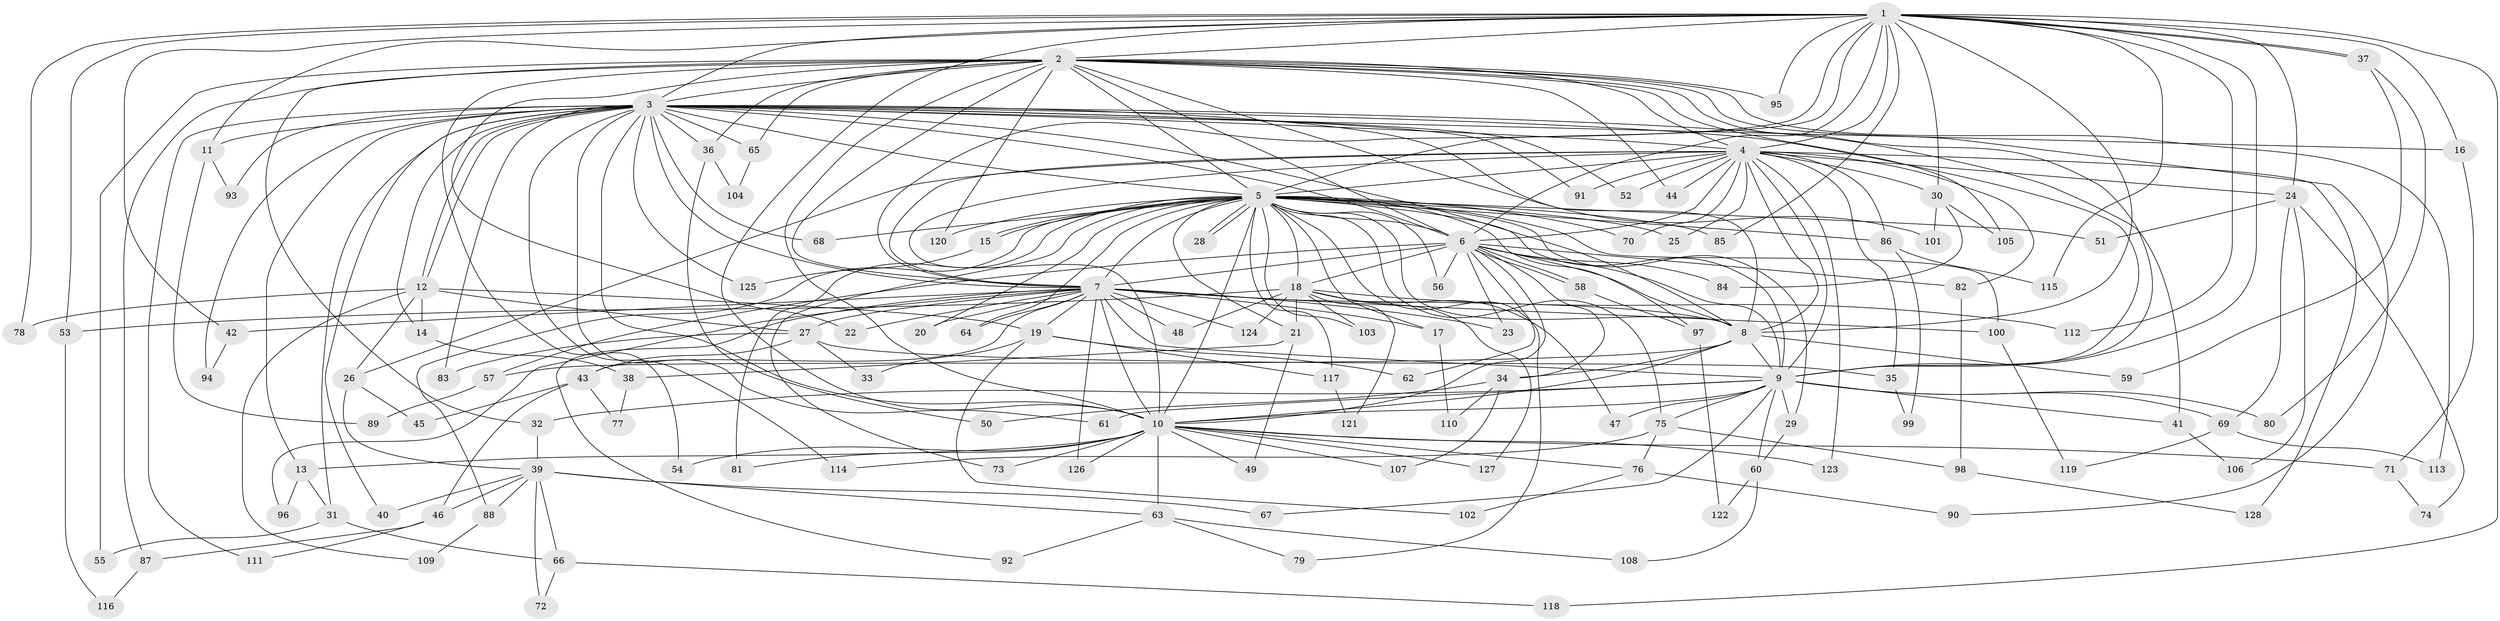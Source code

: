 // coarse degree distribution, {22: 0.019230769230769232, 13: 0.057692307692307696, 12: 0.019230769230769232, 28: 0.019230769230769232, 14: 0.019230769230769232, 17: 0.019230769230769232, 15: 0.019230769230769232, 5: 0.07692307692307693, 8: 0.038461538461538464, 2: 0.36538461538461536, 10: 0.038461538461538464, 7: 0.019230769230769232, 4: 0.057692307692307696, 6: 0.07692307692307693, 3: 0.1346153846153846, 1: 0.019230769230769232}
// Generated by graph-tools (version 1.1) at 2025/49/03/04/25 22:49:41]
// undirected, 128 vertices, 281 edges
graph export_dot {
  node [color=gray90,style=filled];
  1;
  2;
  3;
  4;
  5;
  6;
  7;
  8;
  9;
  10;
  11;
  12;
  13;
  14;
  15;
  16;
  17;
  18;
  19;
  20;
  21;
  22;
  23;
  24;
  25;
  26;
  27;
  28;
  29;
  30;
  31;
  32;
  33;
  34;
  35;
  36;
  37;
  38;
  39;
  40;
  41;
  42;
  43;
  44;
  45;
  46;
  47;
  48;
  49;
  50;
  51;
  52;
  53;
  54;
  55;
  56;
  57;
  58;
  59;
  60;
  61;
  62;
  63;
  64;
  65;
  66;
  67;
  68;
  69;
  70;
  71;
  72;
  73;
  74;
  75;
  76;
  77;
  78;
  79;
  80;
  81;
  82;
  83;
  84;
  85;
  86;
  87;
  88;
  89;
  90;
  91;
  92;
  93;
  94;
  95;
  96;
  97;
  98;
  99;
  100;
  101;
  102;
  103;
  104;
  105;
  106;
  107;
  108;
  109;
  110;
  111;
  112;
  113;
  114;
  115;
  116;
  117;
  118;
  119;
  120;
  121;
  122;
  123;
  124;
  125;
  126;
  127;
  128;
  1 -- 2;
  1 -- 3;
  1 -- 4;
  1 -- 5;
  1 -- 6;
  1 -- 7;
  1 -- 8;
  1 -- 9;
  1 -- 10;
  1 -- 11;
  1 -- 16;
  1 -- 24;
  1 -- 30;
  1 -- 37;
  1 -- 37;
  1 -- 42;
  1 -- 53;
  1 -- 78;
  1 -- 85;
  1 -- 95;
  1 -- 112;
  1 -- 115;
  1 -- 118;
  2 -- 3;
  2 -- 4;
  2 -- 5;
  2 -- 6;
  2 -- 7;
  2 -- 8;
  2 -- 9;
  2 -- 10;
  2 -- 22;
  2 -- 32;
  2 -- 36;
  2 -- 44;
  2 -- 54;
  2 -- 55;
  2 -- 65;
  2 -- 87;
  2 -- 90;
  2 -- 95;
  2 -- 105;
  2 -- 113;
  2 -- 120;
  3 -- 4;
  3 -- 5;
  3 -- 6;
  3 -- 7;
  3 -- 8;
  3 -- 9;
  3 -- 10;
  3 -- 11;
  3 -- 12;
  3 -- 12;
  3 -- 13;
  3 -- 14;
  3 -- 16;
  3 -- 31;
  3 -- 36;
  3 -- 40;
  3 -- 41;
  3 -- 52;
  3 -- 61;
  3 -- 65;
  3 -- 68;
  3 -- 83;
  3 -- 91;
  3 -- 93;
  3 -- 94;
  3 -- 101;
  3 -- 111;
  3 -- 114;
  3 -- 125;
  4 -- 5;
  4 -- 6;
  4 -- 7;
  4 -- 8;
  4 -- 9;
  4 -- 10;
  4 -- 24;
  4 -- 25;
  4 -- 26;
  4 -- 30;
  4 -- 35;
  4 -- 44;
  4 -- 52;
  4 -- 70;
  4 -- 82;
  4 -- 86;
  4 -- 91;
  4 -- 123;
  4 -- 128;
  5 -- 6;
  5 -- 7;
  5 -- 8;
  5 -- 9;
  5 -- 10;
  5 -- 15;
  5 -- 15;
  5 -- 17;
  5 -- 18;
  5 -- 20;
  5 -- 21;
  5 -- 25;
  5 -- 28;
  5 -- 28;
  5 -- 29;
  5 -- 51;
  5 -- 56;
  5 -- 64;
  5 -- 68;
  5 -- 70;
  5 -- 73;
  5 -- 75;
  5 -- 79;
  5 -- 81;
  5 -- 85;
  5 -- 86;
  5 -- 88;
  5 -- 97;
  5 -- 100;
  5 -- 103;
  5 -- 117;
  5 -- 120;
  6 -- 7;
  6 -- 8;
  6 -- 9;
  6 -- 10;
  6 -- 18;
  6 -- 23;
  6 -- 34;
  6 -- 56;
  6 -- 57;
  6 -- 58;
  6 -- 58;
  6 -- 62;
  6 -- 82;
  6 -- 84;
  7 -- 8;
  7 -- 9;
  7 -- 10;
  7 -- 17;
  7 -- 19;
  7 -- 20;
  7 -- 22;
  7 -- 23;
  7 -- 27;
  7 -- 42;
  7 -- 43;
  7 -- 48;
  7 -- 64;
  7 -- 92;
  7 -- 96;
  7 -- 100;
  7 -- 124;
  7 -- 126;
  8 -- 9;
  8 -- 10;
  8 -- 34;
  8 -- 57;
  8 -- 59;
  9 -- 10;
  9 -- 29;
  9 -- 32;
  9 -- 41;
  9 -- 47;
  9 -- 60;
  9 -- 61;
  9 -- 67;
  9 -- 69;
  9 -- 75;
  9 -- 80;
  10 -- 13;
  10 -- 49;
  10 -- 54;
  10 -- 63;
  10 -- 71;
  10 -- 73;
  10 -- 76;
  10 -- 81;
  10 -- 107;
  10 -- 123;
  10 -- 126;
  10 -- 127;
  11 -- 89;
  11 -- 93;
  12 -- 14;
  12 -- 19;
  12 -- 26;
  12 -- 27;
  12 -- 78;
  12 -- 109;
  13 -- 31;
  13 -- 96;
  14 -- 38;
  15 -- 125;
  16 -- 71;
  17 -- 110;
  18 -- 21;
  18 -- 47;
  18 -- 48;
  18 -- 53;
  18 -- 103;
  18 -- 112;
  18 -- 121;
  18 -- 124;
  18 -- 127;
  19 -- 33;
  19 -- 62;
  19 -- 102;
  19 -- 117;
  21 -- 38;
  21 -- 49;
  24 -- 51;
  24 -- 69;
  24 -- 74;
  24 -- 106;
  26 -- 39;
  26 -- 45;
  27 -- 33;
  27 -- 35;
  27 -- 43;
  27 -- 83;
  29 -- 60;
  30 -- 84;
  30 -- 101;
  30 -- 105;
  31 -- 55;
  31 -- 66;
  32 -- 39;
  34 -- 50;
  34 -- 107;
  34 -- 110;
  35 -- 99;
  36 -- 50;
  36 -- 104;
  37 -- 59;
  37 -- 80;
  38 -- 77;
  39 -- 40;
  39 -- 46;
  39 -- 63;
  39 -- 66;
  39 -- 67;
  39 -- 72;
  39 -- 88;
  41 -- 106;
  42 -- 94;
  43 -- 45;
  43 -- 46;
  43 -- 77;
  46 -- 87;
  46 -- 111;
  53 -- 116;
  57 -- 89;
  58 -- 97;
  60 -- 108;
  60 -- 122;
  63 -- 79;
  63 -- 92;
  63 -- 108;
  65 -- 104;
  66 -- 72;
  66 -- 118;
  69 -- 113;
  69 -- 119;
  71 -- 74;
  75 -- 76;
  75 -- 98;
  75 -- 114;
  76 -- 90;
  76 -- 102;
  82 -- 98;
  86 -- 99;
  86 -- 115;
  87 -- 116;
  88 -- 109;
  97 -- 122;
  98 -- 128;
  100 -- 119;
  117 -- 121;
}
